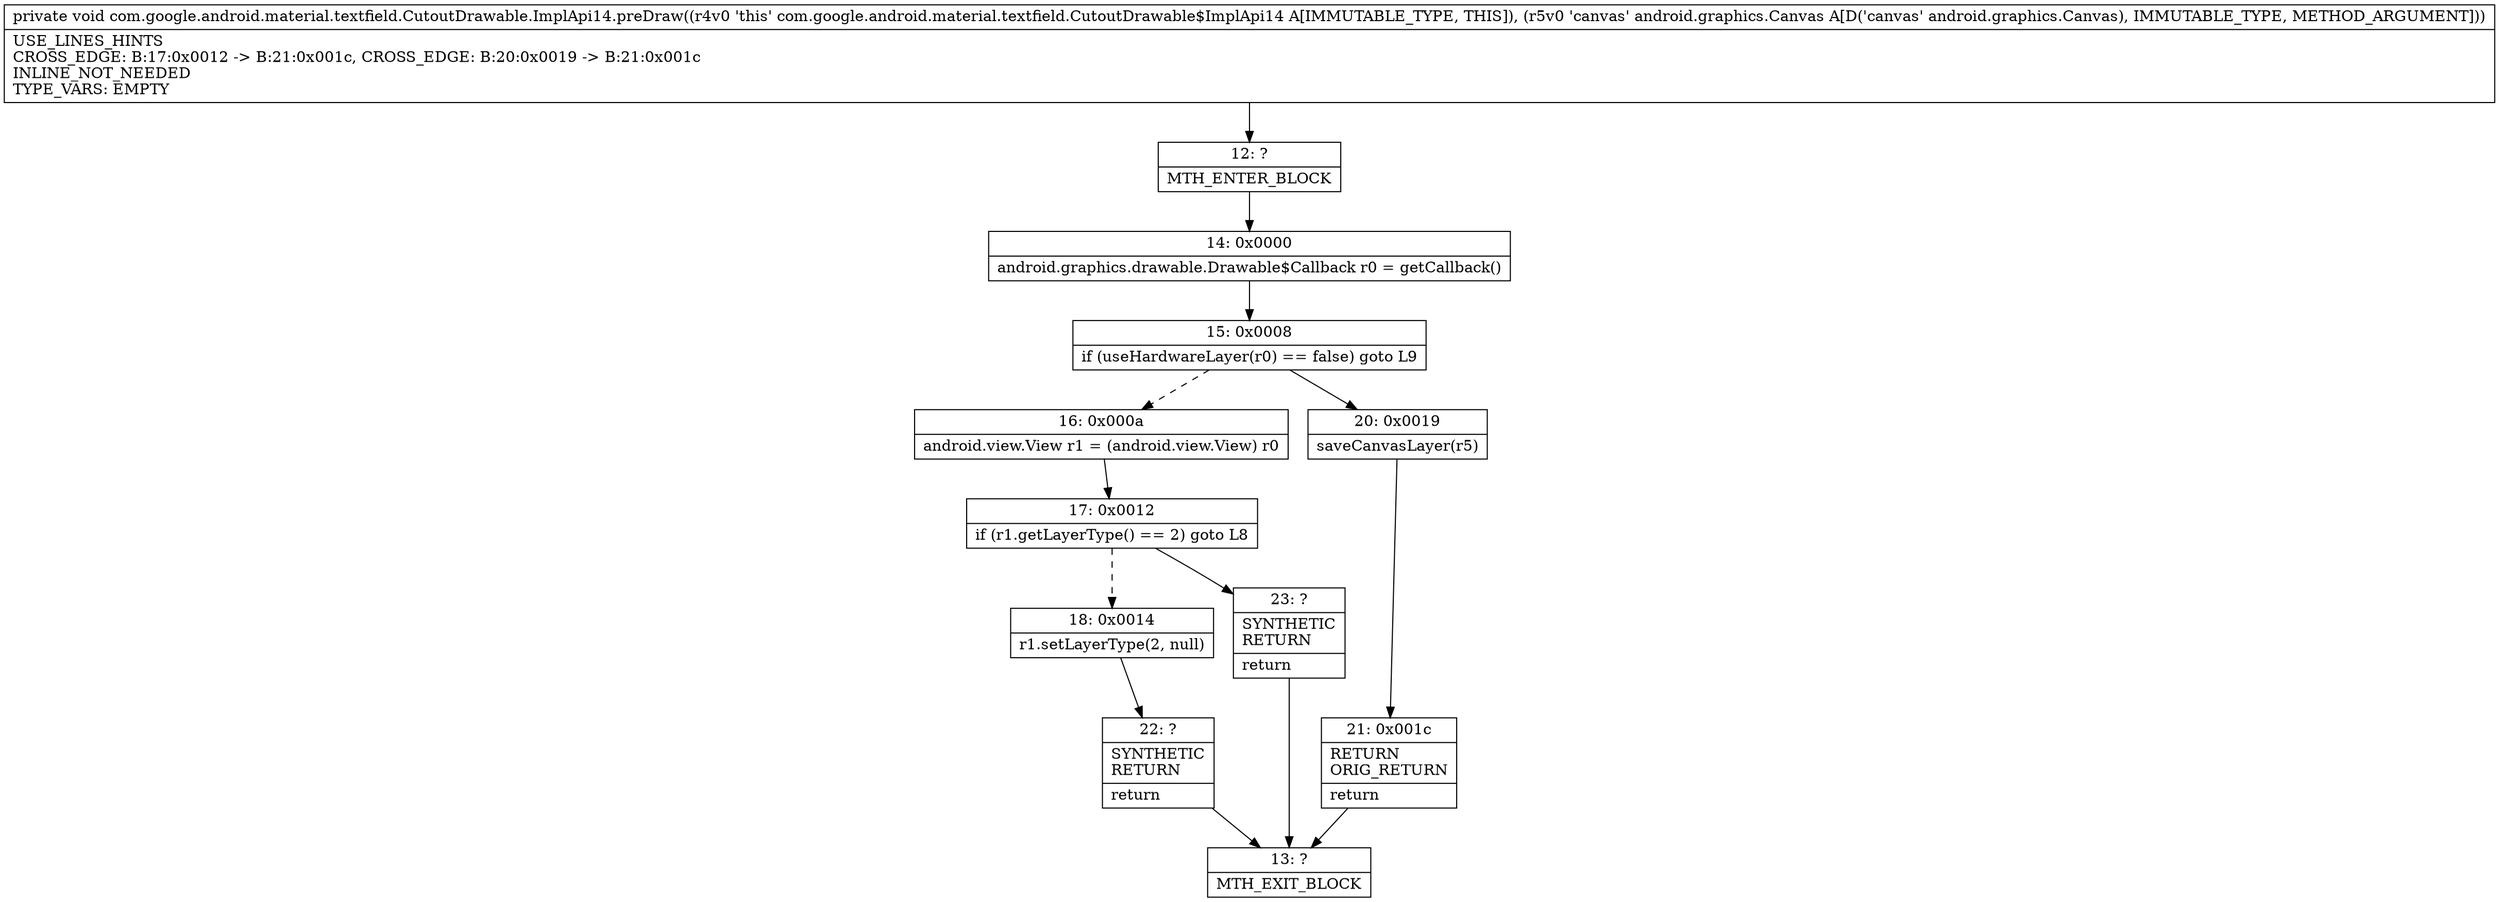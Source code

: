 digraph "CFG forcom.google.android.material.textfield.CutoutDrawable.ImplApi14.preDraw(Landroid\/graphics\/Canvas;)V" {
Node_12 [shape=record,label="{12\:\ ?|MTH_ENTER_BLOCK\l}"];
Node_14 [shape=record,label="{14\:\ 0x0000|android.graphics.drawable.Drawable$Callback r0 = getCallback()\l}"];
Node_15 [shape=record,label="{15\:\ 0x0008|if (useHardwareLayer(r0) == false) goto L9\l}"];
Node_16 [shape=record,label="{16\:\ 0x000a|android.view.View r1 = (android.view.View) r0\l}"];
Node_17 [shape=record,label="{17\:\ 0x0012|if (r1.getLayerType() == 2) goto L8\l}"];
Node_18 [shape=record,label="{18\:\ 0x0014|r1.setLayerType(2, null)\l}"];
Node_22 [shape=record,label="{22\:\ ?|SYNTHETIC\lRETURN\l|return\l}"];
Node_13 [shape=record,label="{13\:\ ?|MTH_EXIT_BLOCK\l}"];
Node_23 [shape=record,label="{23\:\ ?|SYNTHETIC\lRETURN\l|return\l}"];
Node_20 [shape=record,label="{20\:\ 0x0019|saveCanvasLayer(r5)\l}"];
Node_21 [shape=record,label="{21\:\ 0x001c|RETURN\lORIG_RETURN\l|return\l}"];
MethodNode[shape=record,label="{private void com.google.android.material.textfield.CutoutDrawable.ImplApi14.preDraw((r4v0 'this' com.google.android.material.textfield.CutoutDrawable$ImplApi14 A[IMMUTABLE_TYPE, THIS]), (r5v0 'canvas' android.graphics.Canvas A[D('canvas' android.graphics.Canvas), IMMUTABLE_TYPE, METHOD_ARGUMENT]))  | USE_LINES_HINTS\lCROSS_EDGE: B:17:0x0012 \-\> B:21:0x001c, CROSS_EDGE: B:20:0x0019 \-\> B:21:0x001c\lINLINE_NOT_NEEDED\lTYPE_VARS: EMPTY\l}"];
MethodNode -> Node_12;Node_12 -> Node_14;
Node_14 -> Node_15;
Node_15 -> Node_16[style=dashed];
Node_15 -> Node_20;
Node_16 -> Node_17;
Node_17 -> Node_18[style=dashed];
Node_17 -> Node_23;
Node_18 -> Node_22;
Node_22 -> Node_13;
Node_23 -> Node_13;
Node_20 -> Node_21;
Node_21 -> Node_13;
}

